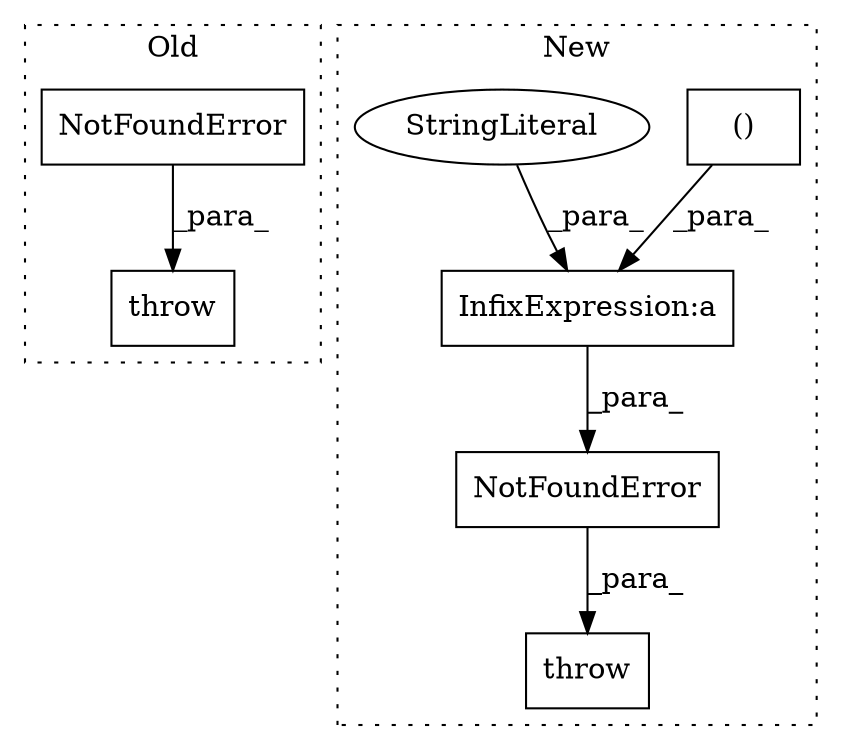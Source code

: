digraph G {
subgraph cluster0 {
1 [label="NotFoundError" a="32" s="9838" l="15" shape="box"];
3 [label="throw" a="53" s="9825" l="6" shape="box"];
label = "Old";
style="dotted";
}
subgraph cluster1 {
2 [label="NotFoundError" a="32" s="10963,11033" l="14,2" shape="box"];
4 [label="throw" a="53" s="10950" l="6" shape="box"];
5 [label="InfixExpression:a" a="27" s="10998" l="10" shape="box"];
6 [label="()" a="106" s="11008" l="25" shape="box"];
7 [label="StringLiteral" a="45" s="10977" l="21" shape="ellipse"];
label = "New";
style="dotted";
}
1 -> 3 [label="_para_"];
2 -> 4 [label="_para_"];
5 -> 2 [label="_para_"];
6 -> 5 [label="_para_"];
7 -> 5 [label="_para_"];
}